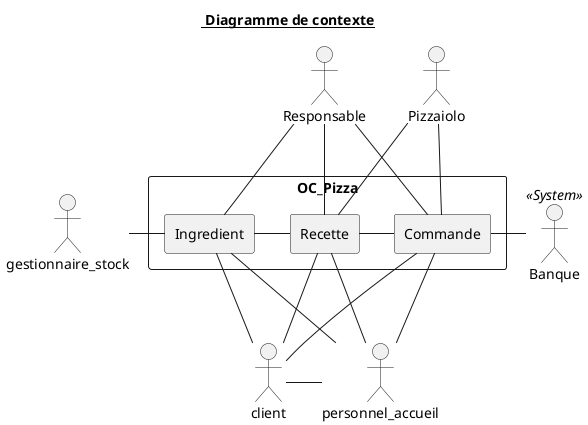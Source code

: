 @startuml 1_contextDiagram
title <u> Diagramme de contexte</u>
' left to right direction
' top to bottom direction

rectangle OC_Pizza {
    rectangle Commande AS CMD
    rectangle Recette AS RECIPE
    rectangle Ingredient AS ITEM
}

actor Responsable as RESP
actor Pizzaiolo as PIZLO

actor Banque <<System>> as BANK

actor client as CUSTOMER
actor personnel_accueil as ACCUEIL


actor gestionnaire_stock as GEST


GEST -r- ITEM

CMD - RECIPE
RECIPE - ITEM

RESP -- RECIPE
RESP -- ITEM
RESP -- CMD

PIZLO -- RECIPE
PIZLO -- CMD


CMD - BANK


CMD -- CUSTOMER
CMD -- ACCUEIL
RECIPE -- CUSTOMER
RECIPE -- ACCUEIL
CUSTOMER - ACCUEIL
ITEM -- CUSTOMER
ITEM -- ACCUEIL





@enduml